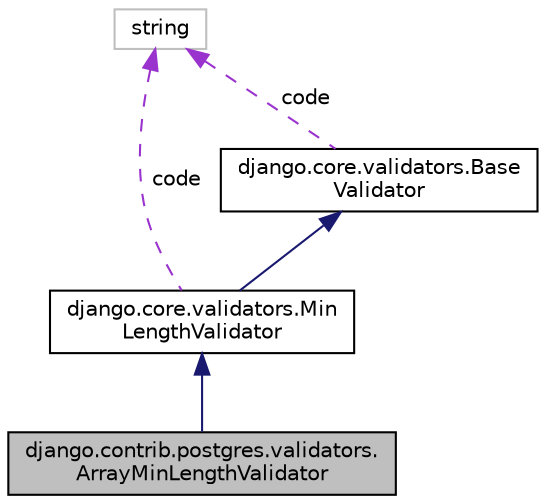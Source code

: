 digraph "django.contrib.postgres.validators.ArrayMinLengthValidator"
{
 // LATEX_PDF_SIZE
  edge [fontname="Helvetica",fontsize="10",labelfontname="Helvetica",labelfontsize="10"];
  node [fontname="Helvetica",fontsize="10",shape=record];
  Node1 [label="django.contrib.postgres.validators.\lArrayMinLengthValidator",height=0.2,width=0.4,color="black", fillcolor="grey75", style="filled", fontcolor="black",tooltip=" "];
  Node2 -> Node1 [dir="back",color="midnightblue",fontsize="10",style="solid",fontname="Helvetica"];
  Node2 [label="django.core.validators.Min\lLengthValidator",height=0.2,width=0.4,color="black", fillcolor="white", style="filled",URL="$d0/d4f/classdjango_1_1core_1_1validators_1_1_min_length_validator.html",tooltip=" "];
  Node3 -> Node2 [dir="back",color="midnightblue",fontsize="10",style="solid",fontname="Helvetica"];
  Node3 [label="django.core.validators.Base\lValidator",height=0.2,width=0.4,color="black", fillcolor="white", style="filled",URL="$df/d4a/classdjango_1_1core_1_1validators_1_1_base_validator.html",tooltip=" "];
  Node4 -> Node3 [dir="back",color="darkorchid3",fontsize="10",style="dashed",label=" code" ,fontname="Helvetica"];
  Node4 [label="string",height=0.2,width=0.4,color="grey75", fillcolor="white", style="filled",tooltip=" "];
  Node4 -> Node2 [dir="back",color="darkorchid3",fontsize="10",style="dashed",label=" code" ,fontname="Helvetica"];
}
